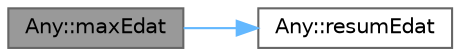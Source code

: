 digraph "Any::maxEdat"
{
 // LATEX_PDF_SIZE
  bgcolor="transparent";
  edge [fontname=Helvetica,fontsize=10,labelfontname=Helvetica,labelfontsize=10];
  node [fontname=Helvetica,fontsize=10,shape=box,height=0.2,width=0.4];
  rankdir="LR";
  Node1 [id="Node000001",label="Any::maxEdat",height=0.2,width=0.4,color="gray40", fillcolor="grey60", style="filled", fontcolor="black",tooltip="Obtiene el distrito con la mayor media de edad en un año específico."];
  Node1 -> Node2 [id="edge2_Node000001_Node000002",color="steelblue1",style="solid",tooltip=" "];
  Node2 [id="Node000002",label="Any::resumEdat",height=0.2,width=0.4,color="grey40", fillcolor="white", style="filled",URL="$class_any.html#ab311bec819677504523fbefdc26e9824",tooltip="Obtiene los promedios de edad de los distritos en un año específico."];
}
